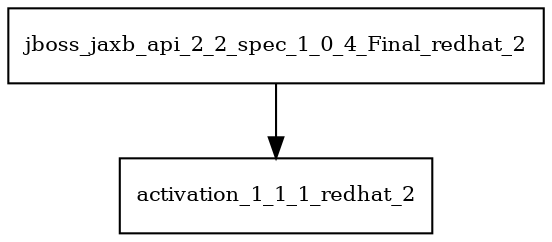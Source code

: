 digraph jboss_jaxb_api_2_2_spec_1_0_4_Final_redhat_2_dependencies {
  node [shape = box, fontsize=10.0];
  jboss_jaxb_api_2_2_spec_1_0_4_Final_redhat_2 -> activation_1_1_1_redhat_2;
}

